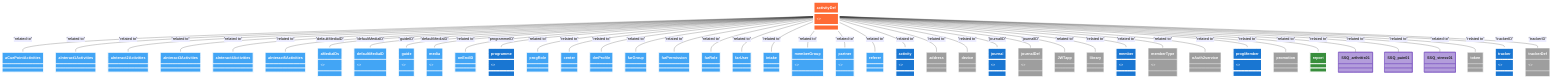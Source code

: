 classDiagram
    %% Sophisticated class diagram with hub-and-spoke layout
    %% Focus entity with detailed relationships and styling
    class activityDef
    activityDef : <<Focus Entity>>
    class aCuePointActivities
    class aInteract1Activities
    class aInteract2Activities
    class aInteract3Activities
    class aInteract4Activities
    class aInteract5Activities
    class aMediaIDs
    aMediaIDs : <<Media>>
    class defaultMediaID
    defaultMediaID : <<Media>>
    class guide
    guide : <<Guide>>
    class media
    media : <<Media>>
    class onEndID
    class programme
    programme : <<Programme>>
    class progRole
    class center
    class dmProfile
    class farGroup
    class farPermission
    class farRole
    class farUser
    class intake
    class memberGroup
    memberGroup : <<Member>>
    class partner
    partner : <<Partner>>
    class referer
    class activity
    activity : <<Activity Instance>>
    class address
    class device
    class journal
    journal : <<Journal>>
    class journalDef
    journalDef : <<Journal>>
    class JWTapp
    class library
    class member
    member : <<Member>>
    class memberType
    memberType : <<Member>>
    class oAuth2service
    class progMember
    progMember : <<Member>>
    class promotion
    class report
    class SSQ_arthritis01
    class SSQ_pain01
    class SSQ_stress01
    class token
    class tracker
    tracker : <<Tracker>>
    class trackerDef
    trackerDef : <<Tracker>>

    %% Hub-and-spoke relationships
    activityDef -- aCuePointActivities : "related to"
    activityDef -- aInteract1Activities : "related to"
    activityDef -- aInteract2Activities : "related to"
    activityDef -- aInteract3Activities : "related to"
    activityDef -- aInteract4Activities : "related to"
    activityDef -- aInteract5Activities : "related to"
    activityDef -- aMediaIDs : "defaultMediaID"
    activityDef -- defaultMediaID : "defaultMediaID"
    activityDef -- guide : "guideID"
    activityDef -- media : "defaultMediaID"
    activityDef -- onEndID : "related to"
    activityDef -- programme : "programmeID"
    activityDef -- progRole : "related to"
    activityDef -- center : "related to"
    activityDef -- dmProfile : "related to"
    activityDef -- farGroup : "related to"
    activityDef -- farPermission : "related to"
    activityDef -- farRole : "related to"
    activityDef -- farUser : "related to"
    activityDef -- intake : "related to"
    activityDef -- memberGroup : "related to"
    activityDef -- partner : "related to"
    activityDef -- referer : "related to"
    activityDef -- activity : "related to"
    activityDef -- address : "related to"
    activityDef -- device : "related to"
    activityDef -- journal : "journalID"
    activityDef -- journalDef : "journalID"
    activityDef -- JWTapp : "related to"
    activityDef -- library : "related to"
    activityDef -- member : "related to"
    activityDef -- memberType : "related to"
    activityDef -- oAuth2service : "related to"
    activityDef -- progMember : "related to"
    activityDef -- promotion : "related to"
    activityDef -- report : "related to"
    activityDef -- SSQ_arthritis01 : "related to"
    activityDef -- SSQ_pain01 : "related to"
    activityDef -- SSQ_stress01 : "related to"
    activityDef -- token : "related to"
    activityDef -- tracker : "trackerID"
    activityDef -- trackerDef : "trackerID"

    %% Sophisticated styling with color-coded emphasis levels
    style activityDef fill:#ff6b35,stroke:#fff,stroke-width:6px,color:#fff
    style programme fill:#1976d2,stroke:#fff,stroke-width:4px,color:#fff
    style activity fill:#1976d2,stroke:#fff,stroke-width:4px,color:#fff
    style journal fill:#1976d2,stroke:#fff,stroke-width:4px,color:#fff
    style member fill:#1976d2,stroke:#fff,stroke-width:4px,color:#fff
    style progMember fill:#1976d2,stroke:#fff,stroke-width:4px,color:#fff
    style tracker fill:#1976d2,stroke:#fff,stroke-width:4px,color:#fff
    style report fill:#388e3c,stroke:#fff,stroke-width:3px,color:#fff
    style SSQ_arthritis01 fill:#b39ddb,stroke:#7e57c2,stroke-width:2px,color:#222
    style SSQ_pain01 fill:#b39ddb,stroke:#7e57c2,stroke-width:2px,color:#222
    style SSQ_stress01 fill:#b39ddb,stroke:#7e57c2,stroke-width:2px,color:#222
    style aCuePointActivities fill:#42a5f5,stroke:#fff,stroke-width:2px,color:#fff
    style aInteract1Activities fill:#42a5f5,stroke:#fff,stroke-width:2px,color:#fff
    style aInteract2Activities fill:#42a5f5,stroke:#fff,stroke-width:2px,color:#fff
    style aInteract3Activities fill:#42a5f5,stroke:#fff,stroke-width:2px,color:#fff
    style aInteract4Activities fill:#42a5f5,stroke:#fff,stroke-width:2px,color:#fff
    style aInteract5Activities fill:#42a5f5,stroke:#fff,stroke-width:2px,color:#fff
    style aMediaIDs fill:#42a5f5,stroke:#fff,stroke-width:2px,color:#fff
    style defaultMediaID fill:#42a5f5,stroke:#fff,stroke-width:2px,color:#fff
    style guide fill:#42a5f5,stroke:#fff,stroke-width:2px,color:#fff
    style media fill:#42a5f5,stroke:#fff,stroke-width:2px,color:#fff
    style onEndID fill:#42a5f5,stroke:#fff,stroke-width:2px,color:#fff
    style progRole fill:#42a5f5,stroke:#fff,stroke-width:2px,color:#fff
    style center fill:#42a5f5,stroke:#fff,stroke-width:2px,color:#fff
    style dmProfile fill:#42a5f5,stroke:#fff,stroke-width:2px,color:#fff
    style farGroup fill:#42a5f5,stroke:#fff,stroke-width:2px,color:#fff
    style farPermission fill:#42a5f5,stroke:#fff,stroke-width:2px,color:#fff
    style farRole fill:#42a5f5,stroke:#fff,stroke-width:2px,color:#fff
    style farUser fill:#42a5f5,stroke:#fff,stroke-width:2px,color:#fff
    style intake fill:#42a5f5,stroke:#fff,stroke-width:2px,color:#fff
    style memberGroup fill:#42a5f5,stroke:#fff,stroke-width:2px,color:#fff
    style partner fill:#42a5f5,stroke:#fff,stroke-width:2px,color:#fff
    style referer fill:#42a5f5,stroke:#fff,stroke-width:2px,color:#fff
    style address fill:#9e9e9e,stroke:#fff,stroke-width:1px,color:#fff
    style device fill:#9e9e9e,stroke:#fff,stroke-width:1px,color:#fff
    style journalDef fill:#9e9e9e,stroke:#fff,stroke-width:1px,color:#fff
    style JWTapp fill:#9e9e9e,stroke:#fff,stroke-width:1px,color:#fff
    style library fill:#9e9e9e,stroke:#fff,stroke-width:1px,color:#fff
    style memberType fill:#9e9e9e,stroke:#fff,stroke-width:1px,color:#fff
    style oAuth2service fill:#9e9e9e,stroke:#fff,stroke-width:1px,color:#fff
    style promotion fill:#9e9e9e,stroke:#fff,stroke-width:1px,color:#fff
    style token fill:#9e9e9e,stroke:#fff,stroke-width:1px,color:#fff
    style trackerDef fill:#9e9e9e,stroke:#fff,stroke-width:1px,color:#fff